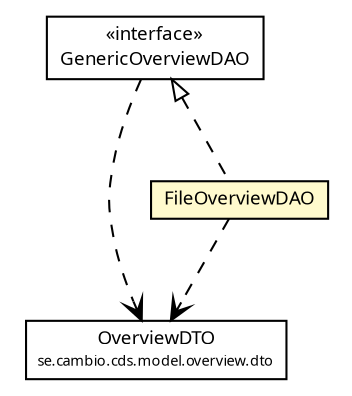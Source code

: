 #!/usr/local/bin/dot
#
# Class diagram 
# Generated by UMLGraph version R5_6 (http://www.umlgraph.org/)
#

digraph G {
	edge [fontname="Trebuchet MS",fontsize=10,labelfontname="Trebuchet MS",labelfontsize=10];
	node [fontname="Trebuchet MS",fontsize=10,shape=plaintext];
	nodesep=0.25;
	ranksep=0.5;
	// se.cambio.cds.model.overview.dto.OverviewDTO
	c190103 [label=<<table title="se.cambio.cds.model.overview.dto.OverviewDTO" border="0" cellborder="1" cellspacing="0" cellpadding="2" port="p" href="../dto/OverviewDTO.html">
		<tr><td><table border="0" cellspacing="0" cellpadding="1">
<tr><td align="center" balign="center"><font face="Trebuchet MS"> OverviewDTO </font></td></tr>
<tr><td align="center" balign="center"><font face="Trebuchet MS" point-size="7.0"> se.cambio.cds.model.overview.dto </font></td></tr>
		</table></td></tr>
		</table>>, URL="../dto/OverviewDTO.html", fontname="Trebuchet MS", fontcolor="black", fontsize=9.0];
	// se.cambio.cds.model.overview.dao.GenericOverviewDAO
	c190185 [label=<<table title="se.cambio.cds.model.overview.dao.GenericOverviewDAO" border="0" cellborder="1" cellspacing="0" cellpadding="2" port="p" href="./GenericOverviewDAO.html">
		<tr><td><table border="0" cellspacing="0" cellpadding="1">
<tr><td align="center" balign="center"> &#171;interface&#187; </td></tr>
<tr><td align="center" balign="center"><font face="Trebuchet MS"> GenericOverviewDAO </font></td></tr>
		</table></td></tr>
		</table>>, URL="./GenericOverviewDAO.html", fontname="Trebuchet MS", fontcolor="black", fontsize=9.0];
	// se.cambio.cds.model.overview.dao.FileOverviewDAO
	c190186 [label=<<table title="se.cambio.cds.model.overview.dao.FileOverviewDAO" border="0" cellborder="1" cellspacing="0" cellpadding="2" port="p" bgcolor="lemonChiffon" href="./FileOverviewDAO.html">
		<tr><td><table border="0" cellspacing="0" cellpadding="1">
<tr><td align="center" balign="center"><font face="Trebuchet MS"> FileOverviewDAO </font></td></tr>
		</table></td></tr>
		</table>>, URL="./FileOverviewDAO.html", fontname="Trebuchet MS", fontcolor="black", fontsize=9.0];
	//se.cambio.cds.model.overview.dao.FileOverviewDAO implements se.cambio.cds.model.overview.dao.GenericOverviewDAO
	c190185:p -> c190186:p [dir=back,arrowtail=empty,style=dashed];
	// se.cambio.cds.model.overview.dao.GenericOverviewDAO DEPEND se.cambio.cds.model.overview.dto.OverviewDTO
	c190185:p -> c190103:p [taillabel="", label="", headlabel="", fontname="Trebuchet MS", fontcolor="black", fontsize=10.0, color="black", arrowhead=open, style=dashed];
	// se.cambio.cds.model.overview.dao.FileOverviewDAO DEPEND se.cambio.cds.model.overview.dto.OverviewDTO
	c190186:p -> c190103:p [taillabel="", label="", headlabel="", fontname="Trebuchet MS", fontcolor="black", fontsize=10.0, color="black", arrowhead=open, style=dashed];
}

